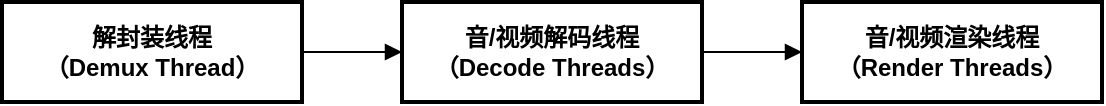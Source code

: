 <mxfile version="27.0.9">
  <diagram name="第 1 页" id="PRnEPIBk8cXIDJdB3Pdu">
    <mxGraphModel dx="668" dy="483" grid="1" gridSize="10" guides="1" tooltips="1" connect="1" arrows="1" fold="1" page="1" pageScale="1" pageWidth="1169" pageHeight="827" math="0" shadow="0">
      <root>
        <mxCell id="0" />
        <mxCell id="1" parent="0" />
        <mxCell id="s3jgAwZ8BftMlTpOqBFL-1" value="解封装线程&#xa;（Demux Thread）" style="whiteSpace=wrap;strokeWidth=2;fontStyle=1" parent="1" vertex="1">
          <mxGeometry x="80" y="80" width="150" height="50" as="geometry" />
        </mxCell>
        <mxCell id="s3jgAwZ8BftMlTpOqBFL-2" value="音/视频解码线程&#xa;（Decode Threads）" style="whiteSpace=wrap;strokeWidth=2;fontStyle=1" parent="1" vertex="1">
          <mxGeometry x="280" y="80" width="150" height="50" as="geometry" />
        </mxCell>
        <mxCell id="s3jgAwZ8BftMlTpOqBFL-3" value="音/视频渲染线程&#xa;（Render Threads）" style="whiteSpace=wrap;strokeWidth=2;fontStyle=1" parent="1" vertex="1">
          <mxGeometry x="480" y="80" width="150" height="50" as="geometry" />
        </mxCell>
        <mxCell id="s3jgAwZ8BftMlTpOqBFL-4" value="" style="curved=1;startArrow=none;endArrow=block;exitX=1;exitY=0.5;entryX=0;entryY=0.5;rounded=0;" parent="1" source="s3jgAwZ8BftMlTpOqBFL-1" target="s3jgAwZ8BftMlTpOqBFL-2" edge="1">
          <mxGeometry relative="1" as="geometry">
            <Array as="points" />
          </mxGeometry>
        </mxCell>
        <mxCell id="s3jgAwZ8BftMlTpOqBFL-5" value="" style="curved=1;startArrow=none;endArrow=block;exitX=1;exitY=0.5;entryX=0;entryY=0.5;rounded=0;" parent="1" source="s3jgAwZ8BftMlTpOqBFL-2" target="s3jgAwZ8BftMlTpOqBFL-3" edge="1">
          <mxGeometry relative="1" as="geometry">
            <Array as="points" />
          </mxGeometry>
        </mxCell>
      </root>
    </mxGraphModel>
  </diagram>
</mxfile>
